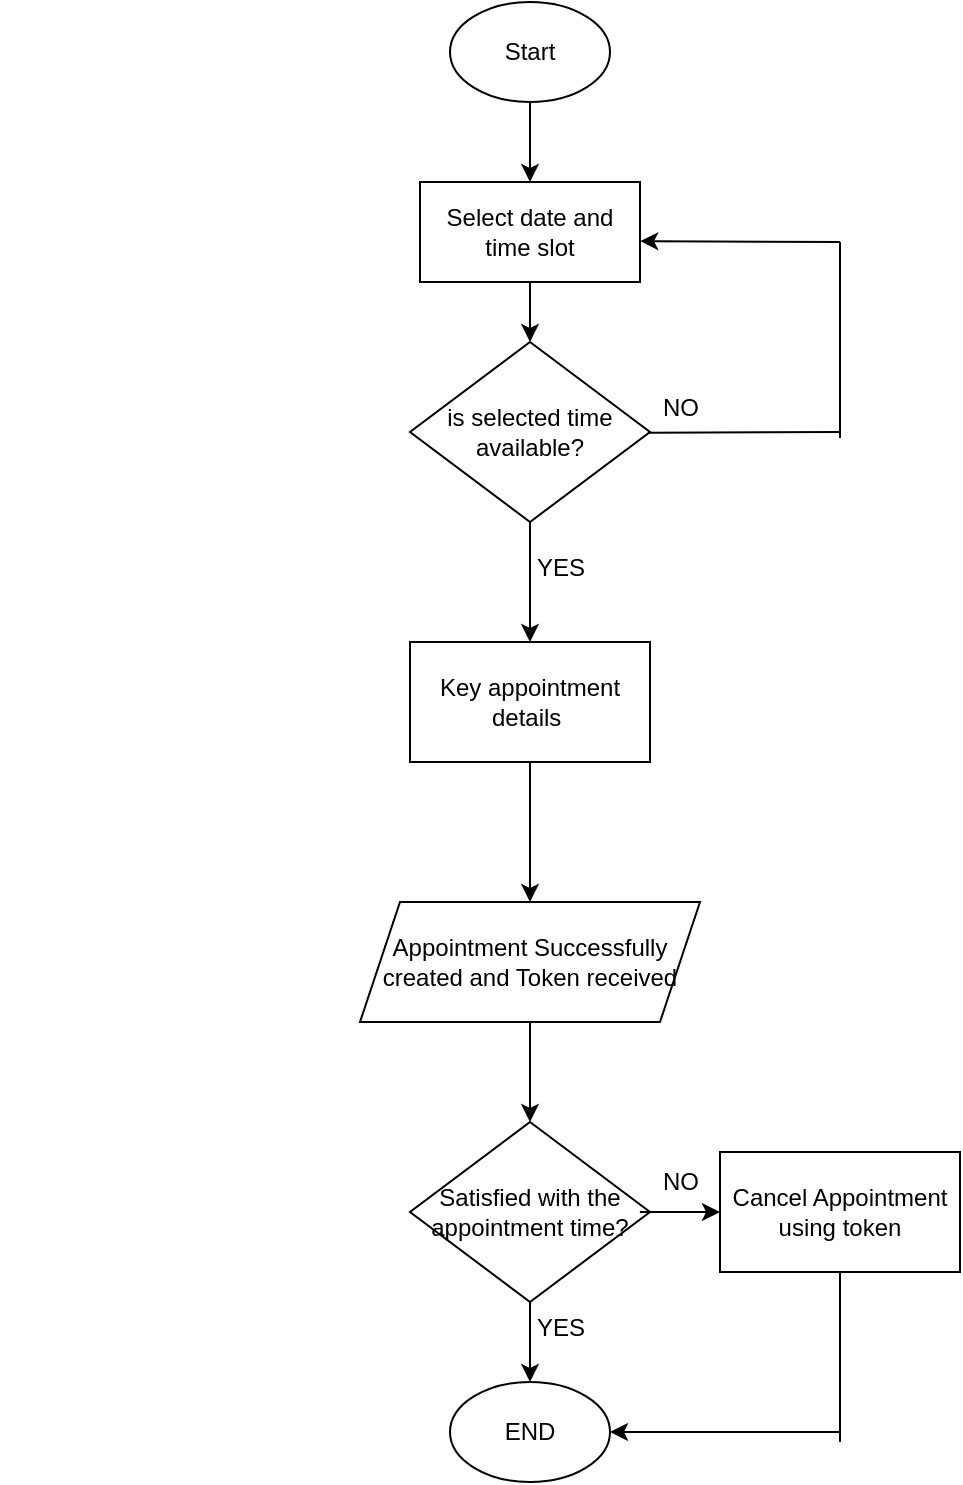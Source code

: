 <mxfile version="27.1.3">
  <diagram id="C5RBs43oDa-KdzZeNtuy" name="Page-1">
    <mxGraphModel dx="1950" dy="1765" grid="1" gridSize="10" guides="1" tooltips="1" connect="1" arrows="1" fold="1" page="1" pageScale="1" pageWidth="827" pageHeight="1169" math="0" shadow="0">
      <root>
        <mxCell id="WIyWlLk6GJQsqaUBKTNV-0" />
        <mxCell id="WIyWlLk6GJQsqaUBKTNV-1" parent="WIyWlLk6GJQsqaUBKTNV-0" />
        <mxCell id="yq9D64mHG4KZtYuCbHPB-89" value="" style="endArrow=none;html=1;rounded=0;" edge="1" parent="WIyWlLk6GJQsqaUBKTNV-1">
          <mxGeometry width="50" height="50" relative="1" as="geometry">
            <mxPoint x="-719" y="-590" as="sourcePoint" />
            <mxPoint x="-719" y="-590" as="targetPoint" />
            <Array as="points">
              <mxPoint x="-719" y="-590" />
            </Array>
          </mxGeometry>
        </mxCell>
        <mxCell id="yq9D64mHG4KZtYuCbHPB-152" value="Start" style="ellipse;whiteSpace=wrap;html=1;" vertex="1" parent="WIyWlLk6GJQsqaUBKTNV-1">
          <mxGeometry x="-495" y="-1000" width="80" height="50" as="geometry" />
        </mxCell>
        <mxCell id="yq9D64mHG4KZtYuCbHPB-153" value="Select date and time slot" style="rounded=0;whiteSpace=wrap;html=1;" vertex="1" parent="WIyWlLk6GJQsqaUBKTNV-1">
          <mxGeometry x="-510" y="-910" width="110" height="50" as="geometry" />
        </mxCell>
        <mxCell id="yq9D64mHG4KZtYuCbHPB-158" value="Appointment Successfully created and Token received" style="shape=parallelogram;perimeter=parallelogramPerimeter;whiteSpace=wrap;html=1;fixedSize=1;" vertex="1" parent="WIyWlLk6GJQsqaUBKTNV-1">
          <mxGeometry x="-540" y="-550" width="170" height="60" as="geometry" />
        </mxCell>
        <mxCell id="yq9D64mHG4KZtYuCbHPB-159" value="END" style="ellipse;whiteSpace=wrap;html=1;" vertex="1" parent="WIyWlLk6GJQsqaUBKTNV-1">
          <mxGeometry x="-495" y="-310" width="80" height="50" as="geometry" />
        </mxCell>
        <mxCell id="yq9D64mHG4KZtYuCbHPB-160" value="" style="endArrow=classic;html=1;rounded=0;exitX=0.5;exitY=1;exitDx=0;exitDy=0;entryX=0.5;entryY=0;entryDx=0;entryDy=0;" edge="1" source="yq9D64mHG4KZtYuCbHPB-152" target="yq9D64mHG4KZtYuCbHPB-153" parent="WIyWlLk6GJQsqaUBKTNV-1">
          <mxGeometry width="50" height="50" relative="1" as="geometry">
            <mxPoint x="-465" y="-770" as="sourcePoint" />
            <mxPoint x="-415" y="-820" as="targetPoint" />
          </mxGeometry>
        </mxCell>
        <mxCell id="yq9D64mHG4KZtYuCbHPB-161" value="" style="endArrow=classic;html=1;rounded=0;exitX=0.5;exitY=1;exitDx=0;exitDy=0;entryX=0.5;entryY=0;entryDx=0;entryDy=0;" edge="1" source="yq9D64mHG4KZtYuCbHPB-153" parent="WIyWlLk6GJQsqaUBKTNV-1">
          <mxGeometry width="50" height="50" relative="1" as="geometry">
            <mxPoint x="-465" y="-770" as="sourcePoint" />
            <mxPoint x="-455" y="-830" as="targetPoint" />
          </mxGeometry>
        </mxCell>
        <mxCell id="yq9D64mHG4KZtYuCbHPB-162" value="" style="endArrow=classic;html=1;rounded=0;entryX=0.5;entryY=0;entryDx=0;entryDy=0;exitX=0.5;exitY=1;exitDx=0;exitDy=0;" edge="1" source="yq9D64mHG4KZtYuCbHPB-171" parent="WIyWlLk6GJQsqaUBKTNV-1">
          <mxGeometry width="50" height="50" relative="1" as="geometry">
            <mxPoint x="-685" y="-600" as="sourcePoint" />
            <mxPoint x="-455" y="-680" as="targetPoint" />
          </mxGeometry>
        </mxCell>
        <mxCell id="yq9D64mHG4KZtYuCbHPB-164" value="" style="endArrow=classic;html=1;rounded=0;exitX=0.5;exitY=1;exitDx=0;exitDy=0;entryX=0.5;entryY=0;entryDx=0;entryDy=0;" edge="1" target="yq9D64mHG4KZtYuCbHPB-158" parent="WIyWlLk6GJQsqaUBKTNV-1">
          <mxGeometry width="50" height="50" relative="1" as="geometry">
            <mxPoint x="-455" y="-620" as="sourcePoint" />
            <mxPoint x="-325" y="-530" as="targetPoint" />
          </mxGeometry>
        </mxCell>
        <mxCell id="yq9D64mHG4KZtYuCbHPB-166" value="" style="endArrow=classic;html=1;rounded=0;exitX=0.5;exitY=1;exitDx=0;exitDy=0;entryX=0.5;entryY=0;entryDx=0;entryDy=0;" edge="1" target="yq9D64mHG4KZtYuCbHPB-159" parent="WIyWlLk6GJQsqaUBKTNV-1">
          <mxGeometry width="50" height="50" relative="1" as="geometry">
            <mxPoint x="-455" y="-350" as="sourcePoint" />
            <mxPoint x="-325" y="-310" as="targetPoint" />
          </mxGeometry>
        </mxCell>
        <mxCell id="yq9D64mHG4KZtYuCbHPB-171" value="is selected time available?" style="rhombus;whiteSpace=wrap;html=1;" vertex="1" parent="WIyWlLk6GJQsqaUBKTNV-1">
          <mxGeometry x="-515" y="-830" width="120" height="90" as="geometry" />
        </mxCell>
        <mxCell id="yq9D64mHG4KZtYuCbHPB-173" value="NO" style="text;html=1;align=center;verticalAlign=middle;resizable=0;points=[];autosize=1;strokeColor=none;fillColor=none;" vertex="1" parent="WIyWlLk6GJQsqaUBKTNV-1">
          <mxGeometry x="-400" y="-812" width="40" height="30" as="geometry" />
        </mxCell>
        <mxCell id="yq9D64mHG4KZtYuCbHPB-175" value="YES" style="text;html=1;align=center;verticalAlign=middle;resizable=0;points=[];autosize=1;strokeColor=none;fillColor=none;" vertex="1" parent="WIyWlLk6GJQsqaUBKTNV-1">
          <mxGeometry x="-465" y="-732" width="50" height="30" as="geometry" />
        </mxCell>
        <mxCell id="yq9D64mHG4KZtYuCbHPB-176" value="" style="endArrow=none;html=1;rounded=0;exitX=0.097;exitY=0.913;exitDx=0;exitDy=0;exitPerimeter=0;" edge="1" parent="WIyWlLk6GJQsqaUBKTNV-1" source="yq9D64mHG4KZtYuCbHPB-173">
          <mxGeometry width="50" height="50" relative="1" as="geometry">
            <mxPoint x="-390" y="-670" as="sourcePoint" />
            <mxPoint x="-300" y="-785" as="targetPoint" />
          </mxGeometry>
        </mxCell>
        <mxCell id="yq9D64mHG4KZtYuCbHPB-177" value="" style="endArrow=none;html=1;rounded=0;" edge="1" parent="WIyWlLk6GJQsqaUBKTNV-1">
          <mxGeometry width="50" height="50" relative="1" as="geometry">
            <mxPoint x="-300" y="-782" as="sourcePoint" />
            <mxPoint x="-300" y="-880" as="targetPoint" />
          </mxGeometry>
        </mxCell>
        <mxCell id="yq9D64mHG4KZtYuCbHPB-179" value="" style="endArrow=classic;html=1;rounded=0;entryX=1.001;entryY=0.591;entryDx=0;entryDy=0;entryPerimeter=0;" edge="1" parent="WIyWlLk6GJQsqaUBKTNV-1" target="yq9D64mHG4KZtYuCbHPB-153">
          <mxGeometry width="50" height="50" relative="1" as="geometry">
            <mxPoint x="-300" y="-880" as="sourcePoint" />
            <mxPoint x="-300" y="-900" as="targetPoint" />
          </mxGeometry>
        </mxCell>
        <mxCell id="yq9D64mHG4KZtYuCbHPB-180" value="Key appointment details&amp;nbsp;" style="rounded=0;whiteSpace=wrap;html=1;" vertex="1" parent="WIyWlLk6GJQsqaUBKTNV-1">
          <mxGeometry x="-515" y="-680" width="120" height="60" as="geometry" />
        </mxCell>
        <mxCell id="yq9D64mHG4KZtYuCbHPB-183" value="Satisfied with the appointment time?" style="rhombus;whiteSpace=wrap;html=1;" vertex="1" parent="WIyWlLk6GJQsqaUBKTNV-1">
          <mxGeometry x="-515" y="-440" width="120" height="90" as="geometry" />
        </mxCell>
        <mxCell id="yq9D64mHG4KZtYuCbHPB-184" value="" style="endArrow=classic;html=1;rounded=0;exitX=0.5;exitY=1;exitDx=0;exitDy=0;entryX=0.5;entryY=0;entryDx=0;entryDy=0;" edge="1" parent="WIyWlLk6GJQsqaUBKTNV-1" source="yq9D64mHG4KZtYuCbHPB-158" target="yq9D64mHG4KZtYuCbHPB-183">
          <mxGeometry width="50" height="50" relative="1" as="geometry">
            <mxPoint x="-470" y="-360" as="sourcePoint" />
            <mxPoint x="-420" y="-410" as="targetPoint" />
          </mxGeometry>
        </mxCell>
        <mxCell id="yq9D64mHG4KZtYuCbHPB-185" value="YES" style="text;html=1;align=center;verticalAlign=middle;resizable=0;points=[];autosize=1;strokeColor=none;fillColor=none;" vertex="1" parent="WIyWlLk6GJQsqaUBKTNV-1">
          <mxGeometry x="-465" y="-352" width="50" height="30" as="geometry" />
        </mxCell>
        <mxCell id="yq9D64mHG4KZtYuCbHPB-186" value="Cancel Appointment using token" style="rounded=0;whiteSpace=wrap;html=1;" vertex="1" parent="WIyWlLk6GJQsqaUBKTNV-1">
          <mxGeometry x="-360" y="-425" width="120" height="60" as="geometry" />
        </mxCell>
        <mxCell id="yq9D64mHG4KZtYuCbHPB-187" value="" style="endArrow=classic;html=1;rounded=0;entryX=0;entryY=0.5;entryDx=0;entryDy=0;exitX=0.958;exitY=0.5;exitDx=0;exitDy=0;exitPerimeter=0;" edge="1" parent="WIyWlLk6GJQsqaUBKTNV-1" source="yq9D64mHG4KZtYuCbHPB-183" target="yq9D64mHG4KZtYuCbHPB-186">
          <mxGeometry width="50" height="50" relative="1" as="geometry">
            <mxPoint x="-470" y="-420" as="sourcePoint" />
            <mxPoint x="-420" y="-470" as="targetPoint" />
          </mxGeometry>
        </mxCell>
        <mxCell id="yq9D64mHG4KZtYuCbHPB-188" value="NO" style="text;html=1;align=center;verticalAlign=middle;resizable=0;points=[];autosize=1;strokeColor=none;fillColor=none;" vertex="1" parent="WIyWlLk6GJQsqaUBKTNV-1">
          <mxGeometry x="-400" y="-425" width="40" height="30" as="geometry" />
        </mxCell>
        <mxCell id="yq9D64mHG4KZtYuCbHPB-189" value="" style="endArrow=none;html=1;rounded=0;entryX=0.5;entryY=1;entryDx=0;entryDy=0;" edge="1" parent="WIyWlLk6GJQsqaUBKTNV-1" target="yq9D64mHG4KZtYuCbHPB-186">
          <mxGeometry width="50" height="50" relative="1" as="geometry">
            <mxPoint x="-300" y="-280" as="sourcePoint" />
            <mxPoint x="-420" y="-500" as="targetPoint" />
          </mxGeometry>
        </mxCell>
        <mxCell id="yq9D64mHG4KZtYuCbHPB-190" value="" style="endArrow=classic;html=1;rounded=0;entryX=1;entryY=0.5;entryDx=0;entryDy=0;" edge="1" parent="WIyWlLk6GJQsqaUBKTNV-1" target="yq9D64mHG4KZtYuCbHPB-159">
          <mxGeometry width="50" height="50" relative="1" as="geometry">
            <mxPoint x="-300" y="-285" as="sourcePoint" />
            <mxPoint x="-420" y="-500" as="targetPoint" />
          </mxGeometry>
        </mxCell>
      </root>
    </mxGraphModel>
  </diagram>
</mxfile>
